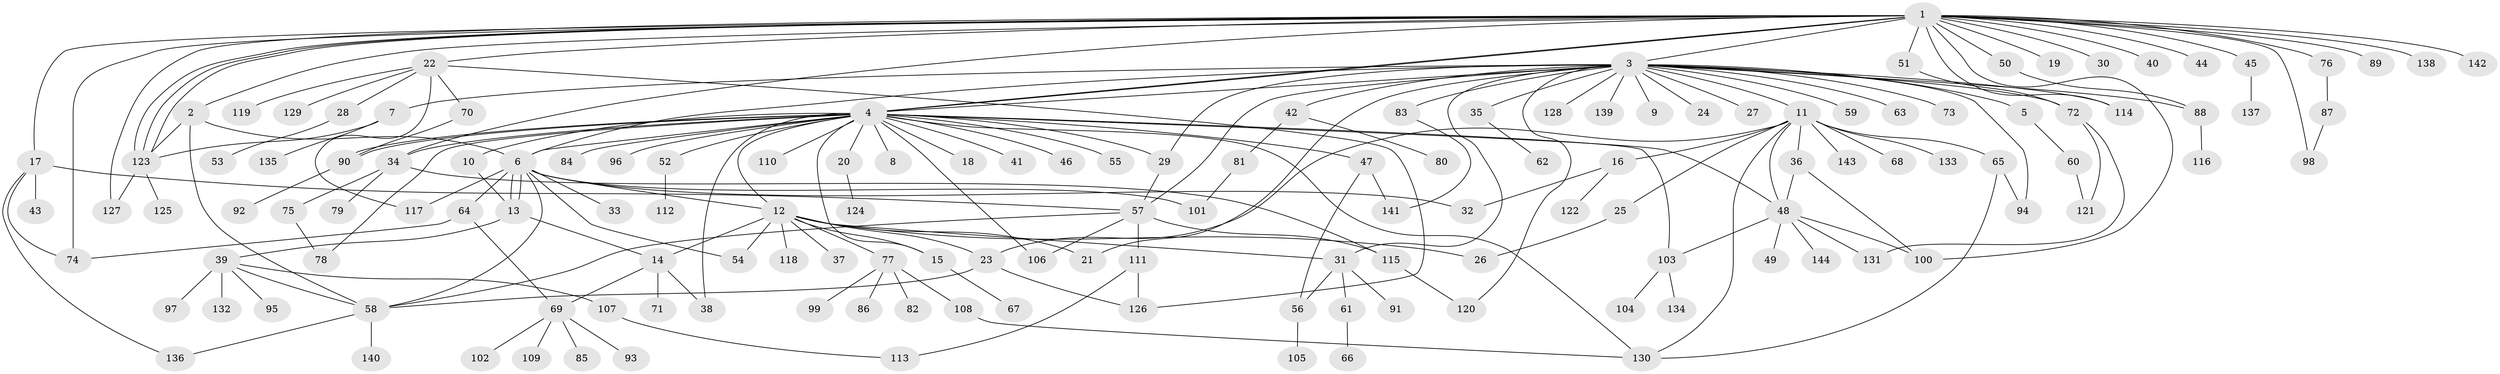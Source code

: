 // coarse degree distribution, {1: 0.9534883720930233, 21: 0.023255813953488372, 22: 0.023255813953488372}
// Generated by graph-tools (version 1.1) at 2025/51/03/04/25 21:51:53]
// undirected, 144 vertices, 204 edges
graph export_dot {
graph [start="1"]
  node [color=gray90,style=filled];
  1;
  2;
  3;
  4;
  5;
  6;
  7;
  8;
  9;
  10;
  11;
  12;
  13;
  14;
  15;
  16;
  17;
  18;
  19;
  20;
  21;
  22;
  23;
  24;
  25;
  26;
  27;
  28;
  29;
  30;
  31;
  32;
  33;
  34;
  35;
  36;
  37;
  38;
  39;
  40;
  41;
  42;
  43;
  44;
  45;
  46;
  47;
  48;
  49;
  50;
  51;
  52;
  53;
  54;
  55;
  56;
  57;
  58;
  59;
  60;
  61;
  62;
  63;
  64;
  65;
  66;
  67;
  68;
  69;
  70;
  71;
  72;
  73;
  74;
  75;
  76;
  77;
  78;
  79;
  80;
  81;
  82;
  83;
  84;
  85;
  86;
  87;
  88;
  89;
  90;
  91;
  92;
  93;
  94;
  95;
  96;
  97;
  98;
  99;
  100;
  101;
  102;
  103;
  104;
  105;
  106;
  107;
  108;
  109;
  110;
  111;
  112;
  113;
  114;
  115;
  116;
  117;
  118;
  119;
  120;
  121;
  122;
  123;
  124;
  125;
  126;
  127;
  128;
  129;
  130;
  131;
  132;
  133;
  134;
  135;
  136;
  137;
  138;
  139;
  140;
  141;
  142;
  143;
  144;
  1 -- 2;
  1 -- 3;
  1 -- 4;
  1 -- 4;
  1 -- 17;
  1 -- 19;
  1 -- 22;
  1 -- 30;
  1 -- 34;
  1 -- 40;
  1 -- 44;
  1 -- 45;
  1 -- 50;
  1 -- 51;
  1 -- 74;
  1 -- 76;
  1 -- 89;
  1 -- 98;
  1 -- 100;
  1 -- 114;
  1 -- 123;
  1 -- 123;
  1 -- 123;
  1 -- 127;
  1 -- 138;
  1 -- 142;
  2 -- 6;
  2 -- 58;
  2 -- 123;
  3 -- 4;
  3 -- 5;
  3 -- 6;
  3 -- 7;
  3 -- 9;
  3 -- 11;
  3 -- 21;
  3 -- 24;
  3 -- 27;
  3 -- 29;
  3 -- 31;
  3 -- 35;
  3 -- 42;
  3 -- 57;
  3 -- 59;
  3 -- 63;
  3 -- 72;
  3 -- 73;
  3 -- 83;
  3 -- 88;
  3 -- 94;
  3 -- 114;
  3 -- 120;
  3 -- 128;
  3 -- 139;
  4 -- 6;
  4 -- 8;
  4 -- 10;
  4 -- 12;
  4 -- 15;
  4 -- 18;
  4 -- 20;
  4 -- 29;
  4 -- 34;
  4 -- 38;
  4 -- 41;
  4 -- 46;
  4 -- 47;
  4 -- 48;
  4 -- 52;
  4 -- 55;
  4 -- 78;
  4 -- 84;
  4 -- 90;
  4 -- 90;
  4 -- 96;
  4 -- 103;
  4 -- 106;
  4 -- 110;
  4 -- 130;
  5 -- 60;
  6 -- 12;
  6 -- 13;
  6 -- 13;
  6 -- 32;
  6 -- 33;
  6 -- 54;
  6 -- 58;
  6 -- 64;
  6 -- 101;
  6 -- 117;
  7 -- 123;
  7 -- 135;
  10 -- 13;
  11 -- 16;
  11 -- 23;
  11 -- 25;
  11 -- 36;
  11 -- 48;
  11 -- 65;
  11 -- 68;
  11 -- 130;
  11 -- 133;
  11 -- 143;
  12 -- 14;
  12 -- 15;
  12 -- 21;
  12 -- 23;
  12 -- 26;
  12 -- 31;
  12 -- 37;
  12 -- 54;
  12 -- 77;
  12 -- 118;
  13 -- 14;
  13 -- 39;
  14 -- 38;
  14 -- 69;
  14 -- 71;
  15 -- 67;
  16 -- 32;
  16 -- 122;
  17 -- 43;
  17 -- 57;
  17 -- 74;
  17 -- 136;
  20 -- 124;
  22 -- 28;
  22 -- 70;
  22 -- 117;
  22 -- 119;
  22 -- 126;
  22 -- 129;
  23 -- 58;
  23 -- 126;
  25 -- 26;
  28 -- 53;
  29 -- 57;
  31 -- 56;
  31 -- 61;
  31 -- 91;
  34 -- 75;
  34 -- 79;
  34 -- 115;
  35 -- 62;
  36 -- 48;
  36 -- 100;
  39 -- 58;
  39 -- 95;
  39 -- 97;
  39 -- 107;
  39 -- 132;
  42 -- 80;
  42 -- 81;
  45 -- 137;
  47 -- 56;
  47 -- 141;
  48 -- 49;
  48 -- 100;
  48 -- 103;
  48 -- 131;
  48 -- 144;
  50 -- 88;
  51 -- 72;
  52 -- 112;
  56 -- 105;
  57 -- 58;
  57 -- 106;
  57 -- 111;
  57 -- 115;
  58 -- 136;
  58 -- 140;
  60 -- 121;
  61 -- 66;
  64 -- 69;
  64 -- 74;
  65 -- 94;
  65 -- 130;
  69 -- 85;
  69 -- 93;
  69 -- 102;
  69 -- 109;
  70 -- 90;
  72 -- 121;
  72 -- 131;
  75 -- 78;
  76 -- 87;
  77 -- 82;
  77 -- 86;
  77 -- 99;
  77 -- 108;
  81 -- 101;
  83 -- 141;
  87 -- 98;
  88 -- 116;
  90 -- 92;
  103 -- 104;
  103 -- 134;
  107 -- 113;
  108 -- 130;
  111 -- 113;
  111 -- 126;
  115 -- 120;
  123 -- 125;
  123 -- 127;
}
